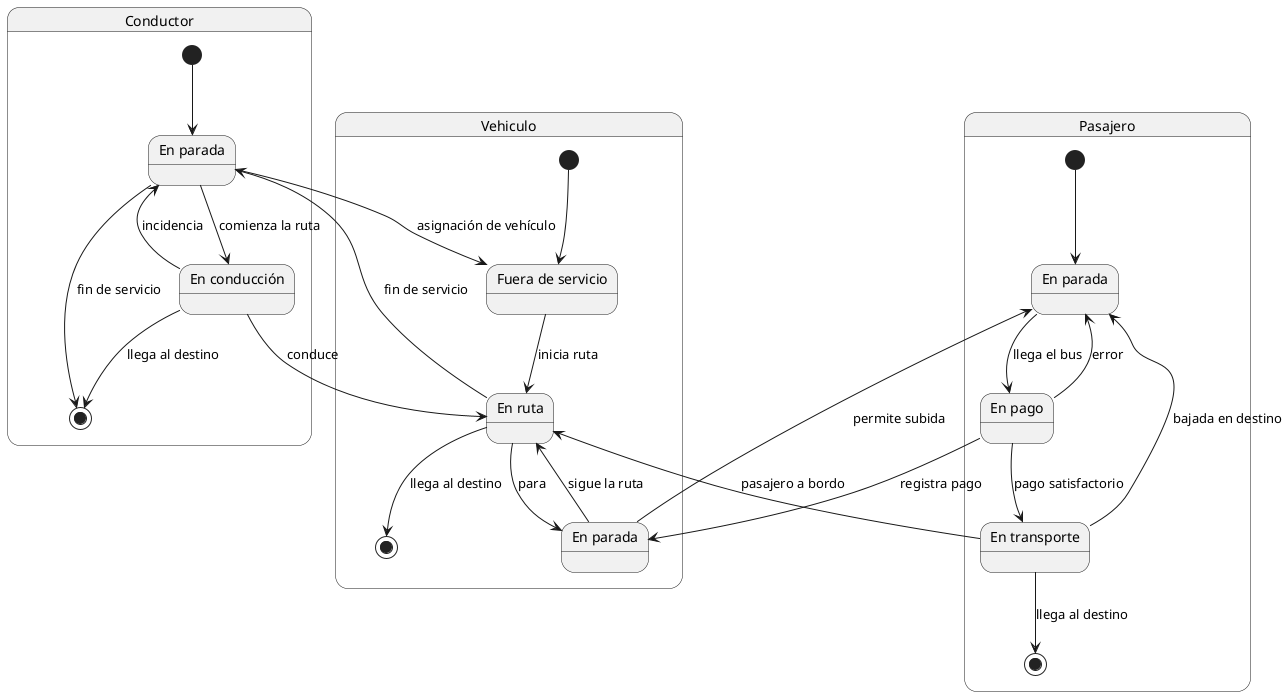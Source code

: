 @startuml
state Conductor {
    state "En parada" as conductorParado
    state "En conducción" as conduccion
    [*] --> conductorParado
    conductorParado --> conduccion : comienza la ruta
    conduccion --> conductorParado : incidencia
    conduccion --> [*] : llega al destino
    conductorParado --> [*] : fin de servicio
}

state Vehiculo {
    state "Fuera de servicio" as fueraServicio
    state "En ruta" as enRuta
    state "En parada" as vehiculoEnParada
    [*] --> fueraServicio
    fueraServicio --> enRuta : inicia ruta
    enRuta --> vehiculoEnParada : para
    vehiculoEnParada --> enRuta : sigue la ruta
    enRuta --> [*] : llega al destino
}

state Pasajero {
    state "En parada" as pasajeroEnParada
    state "En pago" as enPago
    state "En transporte" as enTransporte
    [*] --> pasajeroEnParada
    pasajeroEnParada --> enPago : llega el bus
    enPago --> pasajeroEnParada : error
    enPago --> enTransporte : pago satisfactorio
    enTransporte --> [*] : llega al destino
}

' Relaciones entre estados de diferentes entidades
conductorParado --> fueraServicio : asignación de vehículo
conduccion --> enRuta : conduce
vehiculoEnParada --> pasajeroEnParada : permite subida
enPago --> vehiculoEnParada : registra pago
enTransporte --> enRuta : pasajero a bordo

' Sincronización de fin de servicio
enRuta --> conductorParado : fin de servicio
enTransporte --> pasajeroEnParada : bajada en destino
@enduml